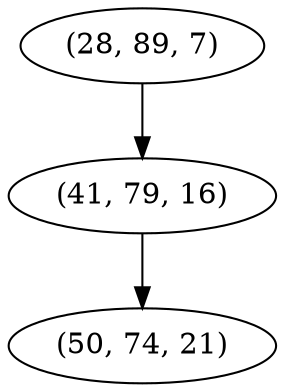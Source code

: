 digraph tree {
    "(28, 89, 7)";
    "(41, 79, 16)";
    "(50, 74, 21)";
    "(28, 89, 7)" -> "(41, 79, 16)";
    "(41, 79, 16)" -> "(50, 74, 21)";
}
